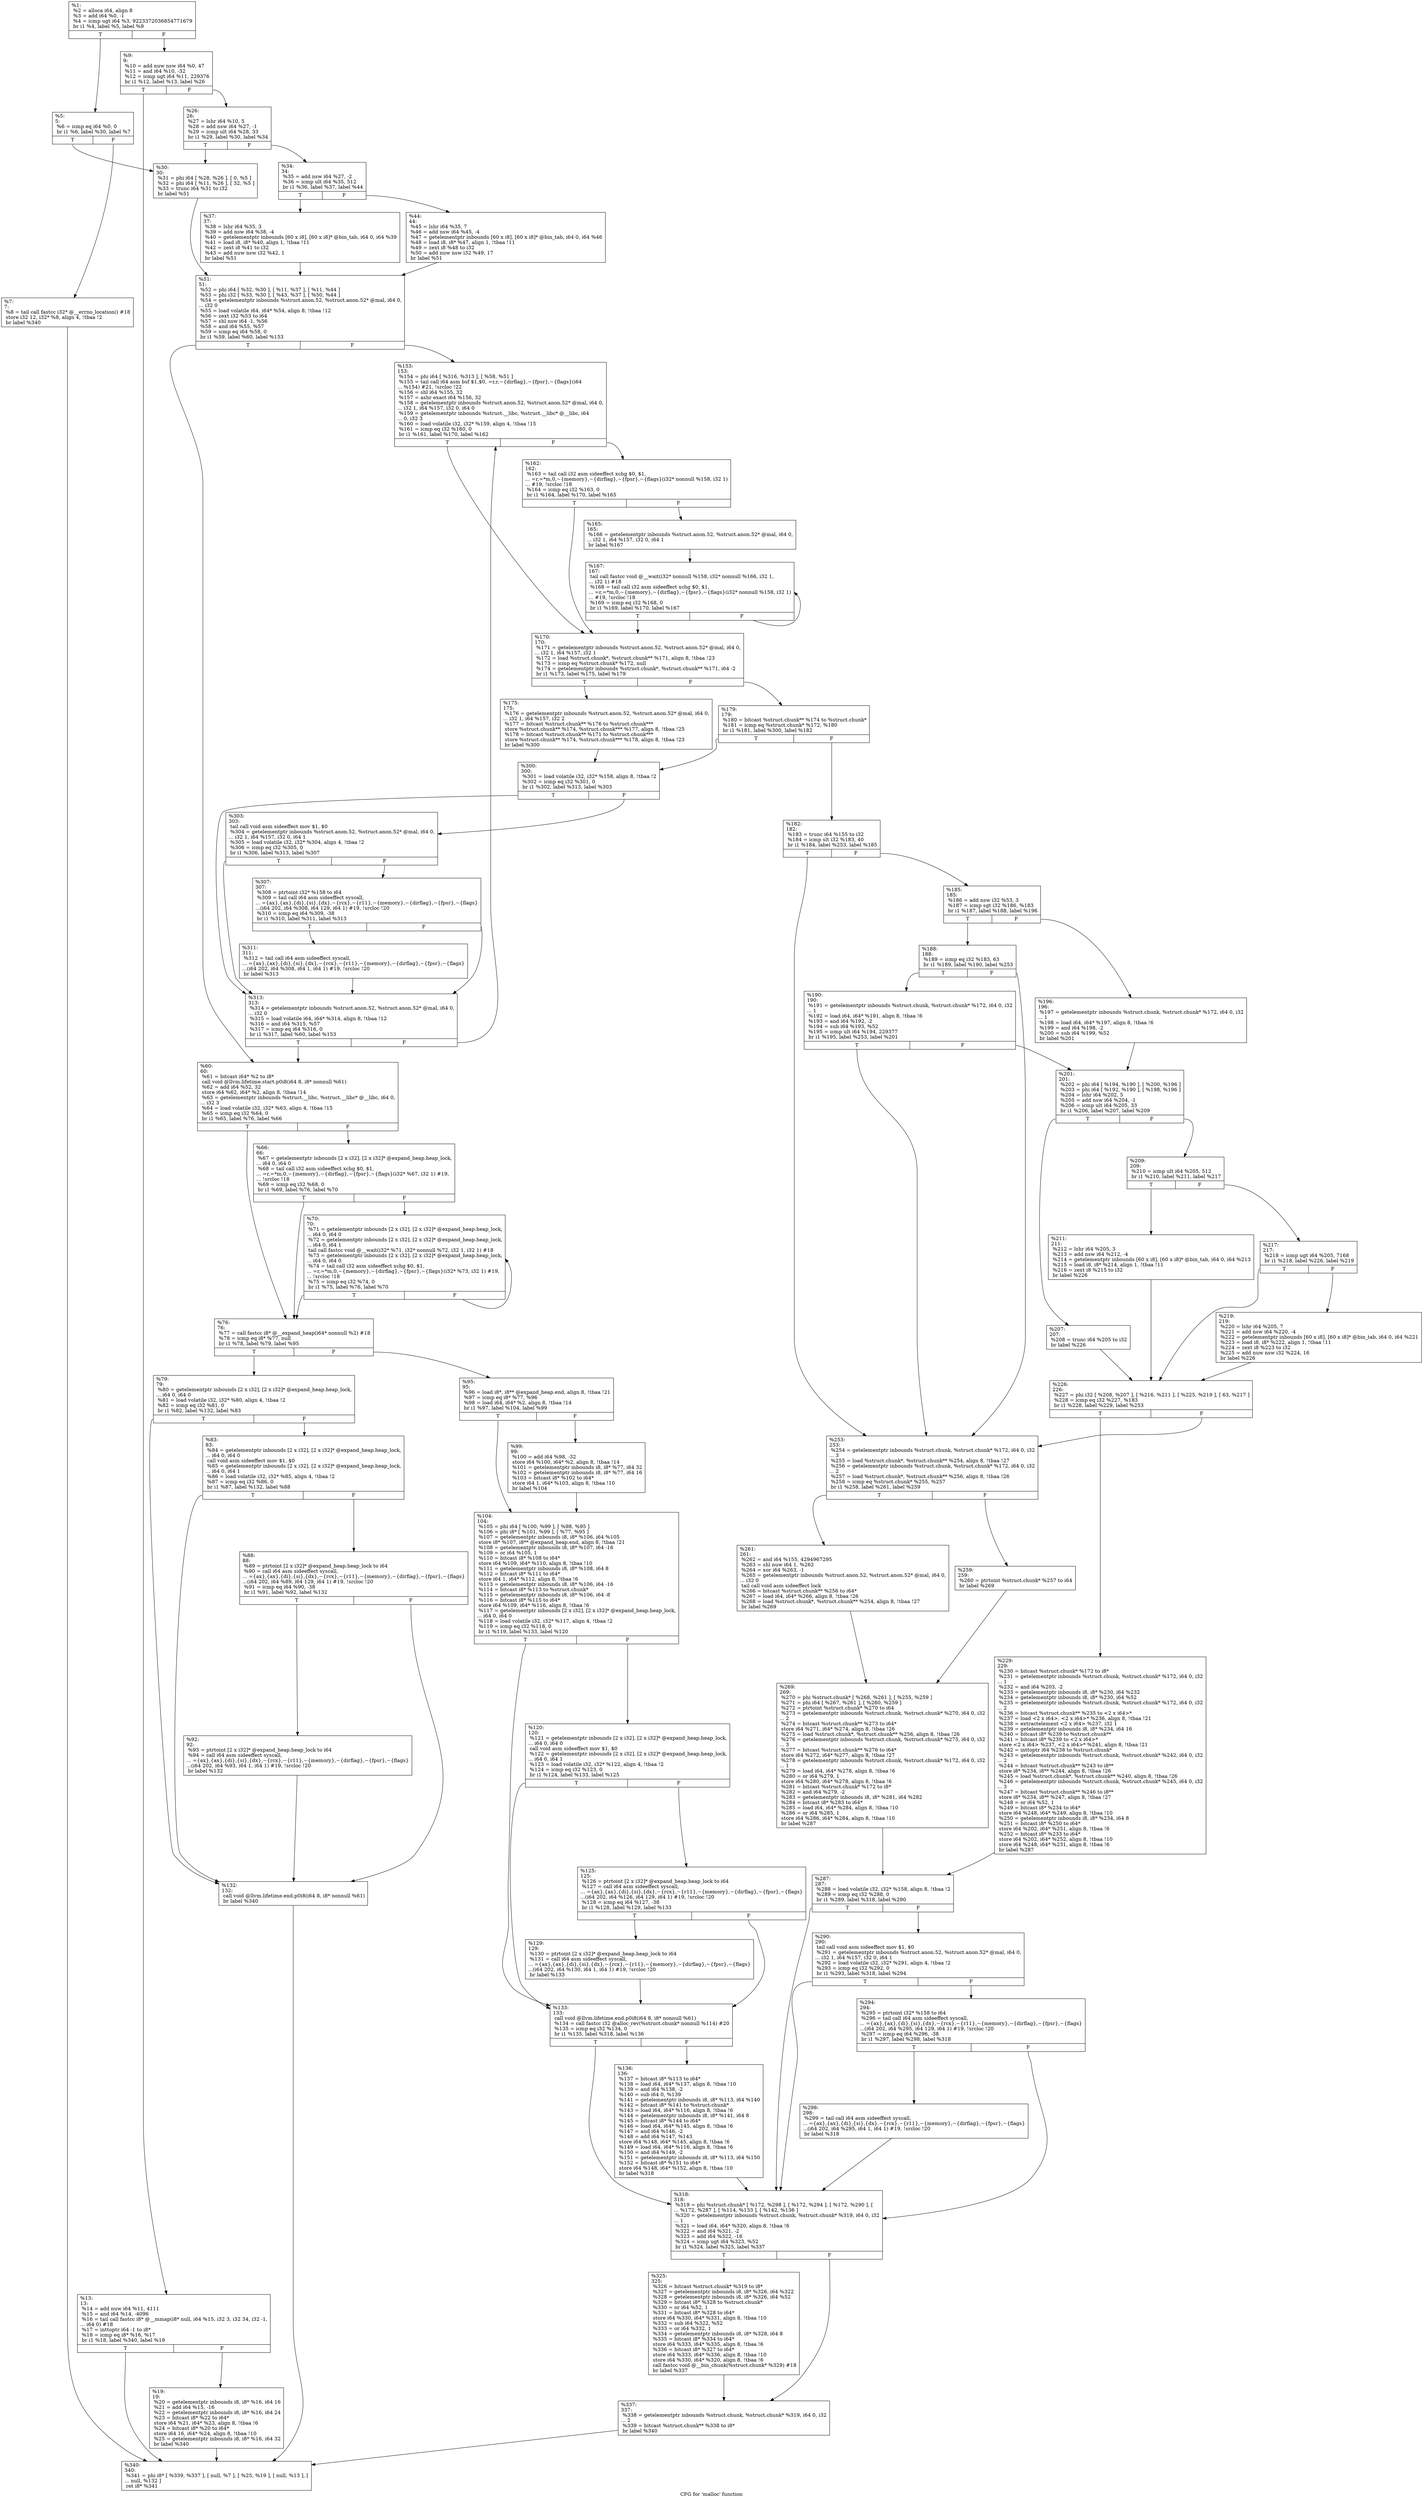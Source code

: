 digraph "CFG for 'malloc' function" {
	label="CFG for 'malloc' function";

	Node0x1ffc340 [shape=record,label="{%1:\l  %2 = alloca i64, align 8\l  %3 = add i64 %0, -1\l  %4 = icmp ugt i64 %3, 9223372036854771679\l  br i1 %4, label %5, label %9\l|{<s0>T|<s1>F}}"];
	Node0x1ffc340:s0 -> Node0x1ffc390;
	Node0x1ffc340:s1 -> Node0x1ffc430;
	Node0x1ffc390 [shape=record,label="{%5:\l5:                                                \l  %6 = icmp eq i64 %0, 0\l  br i1 %6, label %30, label %7\l|{<s0>T|<s1>F}}"];
	Node0x1ffc390:s0 -> Node0x1ffc570;
	Node0x1ffc390:s1 -> Node0x1ffc3e0;
	Node0x1ffc3e0 [shape=record,label="{%7:\l7:                                                \l  %8 = tail call fastcc i32* @__errno_location() #18\l  store i32 12, i32* %8, align 4, !tbaa !2\l  br label %340\l}"];
	Node0x1ffc3e0 -> Node0x1ffd790;
	Node0x1ffc430 [shape=record,label="{%9:\l9:                                                \l  %10 = add nuw nsw i64 %0, 47\l  %11 = and i64 %10, -32\l  %12 = icmp ugt i64 %11, 229376\l  br i1 %12, label %13, label %26\l|{<s0>T|<s1>F}}"];
	Node0x1ffc430:s0 -> Node0x1ffc480;
	Node0x1ffc430:s1 -> Node0x1ffc520;
	Node0x1ffc480 [shape=record,label="{%13:\l13:                                               \l  %14 = add nuw i64 %11, 4111\l  %15 = and i64 %14, -4096\l  %16 = tail call fastcc i8* @__mmap(i8* null, i64 %15, i32 3, i32 34, i32 -1,\l... i64 0) #18\l  %17 = inttoptr i64 -1 to i8*\l  %18 = icmp eq i8* %16, %17\l  br i1 %18, label %340, label %19\l|{<s0>T|<s1>F}}"];
	Node0x1ffc480:s0 -> Node0x1ffd790;
	Node0x1ffc480:s1 -> Node0x1ffc4d0;
	Node0x1ffc4d0 [shape=record,label="{%19:\l19:                                               \l  %20 = getelementptr inbounds i8, i8* %16, i64 16\l  %21 = add i64 %15, -16\l  %22 = getelementptr inbounds i8, i8* %16, i64 24\l  %23 = bitcast i8* %22 to i64*\l  store i64 %21, i64* %23, align 8, !tbaa !6\l  %24 = bitcast i8* %20 to i64*\l  store i64 16, i64* %24, align 8, !tbaa !10\l  %25 = getelementptr inbounds i8, i8* %16, i64 32\l  br label %340\l}"];
	Node0x1ffc4d0 -> Node0x1ffd790;
	Node0x1ffc520 [shape=record,label="{%26:\l26:                                               \l  %27 = lshr i64 %10, 5\l  %28 = add nsw i64 %27, -1\l  %29 = icmp ult i64 %28, 33\l  br i1 %29, label %30, label %34\l|{<s0>T|<s1>F}}"];
	Node0x1ffc520:s0 -> Node0x1ffc570;
	Node0x1ffc520:s1 -> Node0x1ffc5c0;
	Node0x1ffc570 [shape=record,label="{%30:\l30:                                               \l  %31 = phi i64 [ %28, %26 ], [ 0, %5 ]\l  %32 = phi i64 [ %11, %26 ], [ 32, %5 ]\l  %33 = trunc i64 %31 to i32\l  br label %51\l}"];
	Node0x1ffc570 -> Node0x1ffc6b0;
	Node0x1ffc5c0 [shape=record,label="{%34:\l34:                                               \l  %35 = add nsw i64 %27, -2\l  %36 = icmp ult i64 %35, 512\l  br i1 %36, label %37, label %44\l|{<s0>T|<s1>F}}"];
	Node0x1ffc5c0:s0 -> Node0x1ffc610;
	Node0x1ffc5c0:s1 -> Node0x1ffc660;
	Node0x1ffc610 [shape=record,label="{%37:\l37:                                               \l  %38 = lshr i64 %35, 3\l  %39 = add nsw i64 %38, -4\l  %40 = getelementptr inbounds [60 x i8], [60 x i8]* @bin_tab, i64 0, i64 %39\l  %41 = load i8, i8* %40, align 1, !tbaa !11\l  %42 = zext i8 %41 to i32\l  %43 = add nuw nsw i32 %42, 1\l  br label %51\l}"];
	Node0x1ffc610 -> Node0x1ffc6b0;
	Node0x1ffc660 [shape=record,label="{%44:\l44:                                               \l  %45 = lshr i64 %35, 7\l  %46 = add nsw i64 %45, -4\l  %47 = getelementptr inbounds [60 x i8], [60 x i8]* @bin_tab, i64 0, i64 %46\l  %48 = load i8, i8* %47, align 1, !tbaa !11\l  %49 = zext i8 %48 to i32\l  %50 = add nuw nsw i32 %49, 17\l  br label %51\l}"];
	Node0x1ffc660 -> Node0x1ffc6b0;
	Node0x1ffc6b0 [shape=record,label="{%51:\l51:                                               \l  %52 = phi i64 [ %32, %30 ], [ %11, %37 ], [ %11, %44 ]\l  %53 = phi i32 [ %33, %30 ], [ %43, %37 ], [ %50, %44 ]\l  %54 = getelementptr inbounds %struct.anon.52, %struct.anon.52* @mal, i64 0,\l... i32 0\l  %55 = load volatile i64, i64* %54, align 8, !tbaa !12\l  %56 = zext i32 %53 to i64\l  %57 = shl nsw i64 -1, %56\l  %58 = and i64 %55, %57\l  %59 = icmp eq i64 %58, 0\l  br i1 %59, label %60, label %153\l|{<s0>T|<s1>F}}"];
	Node0x1ffc6b0:s0 -> Node0x1ffc700;
	Node0x1ffc6b0:s1 -> Node0x1ffcc50;
	Node0x1ffc700 [shape=record,label="{%60:\l60:                                               \l  %61 = bitcast i64* %2 to i8*\l  call void @llvm.lifetime.start.p0i8(i64 8, i8* nonnull %61)\l  %62 = add i64 %52, 32\l  store i64 %62, i64* %2, align 8, !tbaa !14\l  %63 = getelementptr inbounds %struct.__libc, %struct.__libc* @__libc, i64 0,\l... i32 3\l  %64 = load volatile i32, i32* %63, align 4, !tbaa !15\l  %65 = icmp eq i32 %64, 0\l  br i1 %65, label %76, label %66\l|{<s0>T|<s1>F}}"];
	Node0x1ffc700:s0 -> Node0x1ffc7f0;
	Node0x1ffc700:s1 -> Node0x1ffc750;
	Node0x1ffc750 [shape=record,label="{%66:\l66:                                               \l  %67 = getelementptr inbounds [2 x i32], [2 x i32]* @expand_heap.heap_lock,\l... i64 0, i64 0\l  %68 = tail call i32 asm sideeffect xchg $0, $1,\l... =r,=*m,0,~\{memory\},~\{dirflag\},~\{fpsr\},~\{flags\}(i32* %67, i32 1) #19,\l... !srcloc !18\l  %69 = icmp eq i32 %68, 0\l  br i1 %69, label %76, label %70\l|{<s0>T|<s1>F}}"];
	Node0x1ffc750:s0 -> Node0x1ffc7f0;
	Node0x1ffc750:s1 -> Node0x1ffc7a0;
	Node0x1ffc7a0 [shape=record,label="{%70:\l70:                                               \l  %71 = getelementptr inbounds [2 x i32], [2 x i32]* @expand_heap.heap_lock,\l... i64 0, i64 0\l  %72 = getelementptr inbounds [2 x i32], [2 x i32]* @expand_heap.heap_lock,\l... i64 0, i64 1\l  tail call fastcc void @__wait(i32* %71, i32* nonnull %72, i32 1, i32 1) #18\l  %73 = getelementptr inbounds [2 x i32], [2 x i32]* @expand_heap.heap_lock,\l... i64 0, i64 0\l  %74 = tail call i32 asm sideeffect xchg $0, $1,\l... =r,=*m,0,~\{memory\},~\{dirflag\},~\{fpsr\},~\{flags\}(i32* %73, i32 1) #19,\l... !srcloc !18\l  %75 = icmp eq i32 %74, 0\l  br i1 %75, label %76, label %70\l|{<s0>T|<s1>F}}"];
	Node0x1ffc7a0:s0 -> Node0x1ffc7f0;
	Node0x1ffc7a0:s1 -> Node0x1ffc7a0;
	Node0x1ffc7f0 [shape=record,label="{%76:\l76:                                               \l  %77 = call fastcc i8* @__expand_heap(i64* nonnull %2) #18\l  %78 = icmp eq i8* %77, null\l  br i1 %78, label %79, label %95\l|{<s0>T|<s1>F}}"];
	Node0x1ffc7f0:s0 -> Node0x1ffc840;
	Node0x1ffc7f0:s1 -> Node0x1ffc980;
	Node0x1ffc840 [shape=record,label="{%79:\l79:                                               \l  %80 = getelementptr inbounds [2 x i32], [2 x i32]* @expand_heap.heap_lock,\l... i64 0, i64 0\l  %81 = load volatile i32, i32* %80, align 4, !tbaa !2\l  %82 = icmp eq i32 %81, 0\l  br i1 %82, label %132, label %83\l|{<s0>T|<s1>F}}"];
	Node0x1ffc840:s0 -> Node0x1ffcb60;
	Node0x1ffc840:s1 -> Node0x1ffc890;
	Node0x1ffc890 [shape=record,label="{%83:\l83:                                               \l  %84 = getelementptr inbounds [2 x i32], [2 x i32]* @expand_heap.heap_lock,\l... i64 0, i64 0\l  call void asm sideeffect mov $1, $0 \l  %85 = getelementptr inbounds [2 x i32], [2 x i32]* @expand_heap.heap_lock,\l... i64 0, i64 1\l  %86 = load volatile i32, i32* %85, align 4, !tbaa !2\l  %87 = icmp eq i32 %86, 0\l  br i1 %87, label %132, label %88\l|{<s0>T|<s1>F}}"];
	Node0x1ffc890:s0 -> Node0x1ffcb60;
	Node0x1ffc890:s1 -> Node0x1ffc8e0;
	Node0x1ffc8e0 [shape=record,label="{%88:\l88:                                               \l  %89 = ptrtoint [2 x i32]* @expand_heap.heap_lock to i64\l  %90 = call i64 asm sideeffect syscall,\l... =\{ax\},\{ax\},\{di\},\{si\},\{dx\},~\{rcx\},~\{r11\},~\{memory\},~\{dirflag\},~\{fpsr\},~\{flags\}\l...(i64 202, i64 %89, i64 129, i64 1) #19, !srcloc !20\l  %91 = icmp eq i64 %90, -38\l  br i1 %91, label %92, label %132\l|{<s0>T|<s1>F}}"];
	Node0x1ffc8e0:s0 -> Node0x1ffc930;
	Node0x1ffc8e0:s1 -> Node0x1ffcb60;
	Node0x1ffc930 [shape=record,label="{%92:\l92:                                               \l  %93 = ptrtoint [2 x i32]* @expand_heap.heap_lock to i64\l  %94 = call i64 asm sideeffect syscall,\l... =\{ax\},\{ax\},\{di\},\{si\},\{dx\},~\{rcx\},~\{r11\},~\{memory\},~\{dirflag\},~\{fpsr\},~\{flags\}\l...(i64 202, i64 %93, i64 1, i64 1) #19, !srcloc !20\l  br label %132\l}"];
	Node0x1ffc930 -> Node0x1ffcb60;
	Node0x1ffc980 [shape=record,label="{%95:\l95:                                               \l  %96 = load i8*, i8** @expand_heap.end, align 8, !tbaa !21\l  %97 = icmp eq i8* %77, %96\l  %98 = load i64, i64* %2, align 8, !tbaa !14\l  br i1 %97, label %104, label %99\l|{<s0>T|<s1>F}}"];
	Node0x1ffc980:s0 -> Node0x1ffca20;
	Node0x1ffc980:s1 -> Node0x1ffc9d0;
	Node0x1ffc9d0 [shape=record,label="{%99:\l99:                                               \l  %100 = add i64 %98, -32\l  store i64 %100, i64* %2, align 8, !tbaa !14\l  %101 = getelementptr inbounds i8, i8* %77, i64 32\l  %102 = getelementptr inbounds i8, i8* %77, i64 16\l  %103 = bitcast i8* %102 to i64*\l  store i64 1, i64* %103, align 8, !tbaa !10\l  br label %104\l}"];
	Node0x1ffc9d0 -> Node0x1ffca20;
	Node0x1ffca20 [shape=record,label="{%104:\l104:                                              \l  %105 = phi i64 [ %100, %99 ], [ %98, %95 ]\l  %106 = phi i8* [ %101, %99 ], [ %77, %95 ]\l  %107 = getelementptr inbounds i8, i8* %106, i64 %105\l  store i8* %107, i8** @expand_heap.end, align 8, !tbaa !21\l  %108 = getelementptr inbounds i8, i8* %107, i64 -16\l  %109 = or i64 %105, 1\l  %110 = bitcast i8* %108 to i64*\l  store i64 %109, i64* %110, align 8, !tbaa !10\l  %111 = getelementptr inbounds i8, i8* %108, i64 8\l  %112 = bitcast i8* %111 to i64*\l  store i64 1, i64* %112, align 8, !tbaa !6\l  %113 = getelementptr inbounds i8, i8* %106, i64 -16\l  %114 = bitcast i8* %113 to %struct.chunk*\l  %115 = getelementptr inbounds i8, i8* %106, i64 -8\l  %116 = bitcast i8* %115 to i64*\l  store i64 %109, i64* %116, align 8, !tbaa !6\l  %117 = getelementptr inbounds [2 x i32], [2 x i32]* @expand_heap.heap_lock,\l... i64 0, i64 0\l  %118 = load volatile i32, i32* %117, align 4, !tbaa !2\l  %119 = icmp eq i32 %118, 0\l  br i1 %119, label %133, label %120\l|{<s0>T|<s1>F}}"];
	Node0x1ffca20:s0 -> Node0x1ffcbb0;
	Node0x1ffca20:s1 -> Node0x1ffca70;
	Node0x1ffca70 [shape=record,label="{%120:\l120:                                              \l  %121 = getelementptr inbounds [2 x i32], [2 x i32]* @expand_heap.heap_lock,\l... i64 0, i64 0\l  call void asm sideeffect mov $1, $0 \l  %122 = getelementptr inbounds [2 x i32], [2 x i32]* @expand_heap.heap_lock,\l... i64 0, i64 1\l  %123 = load volatile i32, i32* %122, align 4, !tbaa !2\l  %124 = icmp eq i32 %123, 0\l  br i1 %124, label %133, label %125\l|{<s0>T|<s1>F}}"];
	Node0x1ffca70:s0 -> Node0x1ffcbb0;
	Node0x1ffca70:s1 -> Node0x1ffcac0;
	Node0x1ffcac0 [shape=record,label="{%125:\l125:                                              \l  %126 = ptrtoint [2 x i32]* @expand_heap.heap_lock to i64\l  %127 = call i64 asm sideeffect syscall,\l... =\{ax\},\{ax\},\{di\},\{si\},\{dx\},~\{rcx\},~\{r11\},~\{memory\},~\{dirflag\},~\{fpsr\},~\{flags\}\l...(i64 202, i64 %126, i64 129, i64 1) #19, !srcloc !20\l  %128 = icmp eq i64 %127, -38\l  br i1 %128, label %129, label %133\l|{<s0>T|<s1>F}}"];
	Node0x1ffcac0:s0 -> Node0x1ffcb10;
	Node0x1ffcac0:s1 -> Node0x1ffcbb0;
	Node0x1ffcb10 [shape=record,label="{%129:\l129:                                              \l  %130 = ptrtoint [2 x i32]* @expand_heap.heap_lock to i64\l  %131 = call i64 asm sideeffect syscall,\l... =\{ax\},\{ax\},\{di\},\{si\},\{dx\},~\{rcx\},~\{r11\},~\{memory\},~\{dirflag\},~\{fpsr\},~\{flags\}\l...(i64 202, i64 %130, i64 1, i64 1) #19, !srcloc !20\l  br label %133\l}"];
	Node0x1ffcb10 -> Node0x1ffcbb0;
	Node0x1ffcb60 [shape=record,label="{%132:\l132:                                              \l  call void @llvm.lifetime.end.p0i8(i64 8, i8* nonnull %61)\l  br label %340\l}"];
	Node0x1ffcb60 -> Node0x1ffd790;
	Node0x1ffcbb0 [shape=record,label="{%133:\l133:                                              \l  call void @llvm.lifetime.end.p0i8(i64 8, i8* nonnull %61)\l  %134 = call fastcc i32 @alloc_rev(%struct.chunk* nonnull %114) #20\l  %135 = icmp eq i32 %134, 0\l  br i1 %135, label %318, label %136\l|{<s0>T|<s1>F}}"];
	Node0x1ffcbb0:s0 -> Node0x1ffd6a0;
	Node0x1ffcbb0:s1 -> Node0x1ffcc00;
	Node0x1ffcc00 [shape=record,label="{%136:\l136:                                              \l  %137 = bitcast i8* %113 to i64*\l  %138 = load i64, i64* %137, align 8, !tbaa !10\l  %139 = and i64 %138, -2\l  %140 = sub i64 0, %139\l  %141 = getelementptr inbounds i8, i8* %113, i64 %140\l  %142 = bitcast i8* %141 to %struct.chunk*\l  %143 = load i64, i64* %116, align 8, !tbaa !6\l  %144 = getelementptr inbounds i8, i8* %141, i64 8\l  %145 = bitcast i8* %144 to i64*\l  %146 = load i64, i64* %145, align 8, !tbaa !6\l  %147 = and i64 %146, -2\l  %148 = add i64 %147, %143\l  store i64 %148, i64* %145, align 8, !tbaa !6\l  %149 = load i64, i64* %116, align 8, !tbaa !6\l  %150 = and i64 %149, -2\l  %151 = getelementptr inbounds i8, i8* %113, i64 %150\l  %152 = bitcast i8* %151 to i64*\l  store i64 %148, i64* %152, align 8, !tbaa !10\l  br label %318\l}"];
	Node0x1ffcc00 -> Node0x1ffd6a0;
	Node0x1ffcc50 [shape=record,label="{%153:\l153:                                              \l  %154 = phi i64 [ %316, %313 ], [ %58, %51 ]\l  %155 = tail call i64 asm bsf $1,$0, =r,r,~\{dirflag\},~\{fpsr\},~\{flags\}(i64\l... %154) #21, !srcloc !22\l  %156 = shl i64 %155, 32\l  %157 = ashr exact i64 %156, 32\l  %158 = getelementptr inbounds %struct.anon.52, %struct.anon.52* @mal, i64 0,\l... i32 1, i64 %157, i32 0, i64 0\l  %159 = getelementptr inbounds %struct.__libc, %struct.__libc* @__libc, i64\l... 0, i32 3\l  %160 = load volatile i32, i32* %159, align 4, !tbaa !15\l  %161 = icmp eq i32 %160, 0\l  br i1 %161, label %170, label %162\l|{<s0>T|<s1>F}}"];
	Node0x1ffcc50:s0 -> Node0x1ffcd90;
	Node0x1ffcc50:s1 -> Node0x1ffcca0;
	Node0x1ffcca0 [shape=record,label="{%162:\l162:                                              \l  %163 = tail call i32 asm sideeffect xchg $0, $1,\l... =r,=*m,0,~\{memory\},~\{dirflag\},~\{fpsr\},~\{flags\}(i32* nonnull %158, i32 1)\l... #19, !srcloc !18\l  %164 = icmp eq i32 %163, 0\l  br i1 %164, label %170, label %165\l|{<s0>T|<s1>F}}"];
	Node0x1ffcca0:s0 -> Node0x1ffcd90;
	Node0x1ffcca0:s1 -> Node0x1ffccf0;
	Node0x1ffccf0 [shape=record,label="{%165:\l165:                                              \l  %166 = getelementptr inbounds %struct.anon.52, %struct.anon.52* @mal, i64 0,\l... i32 1, i64 %157, i32 0, i64 1\l  br label %167\l}"];
	Node0x1ffccf0 -> Node0x1ffcd40;
	Node0x1ffcd40 [shape=record,label="{%167:\l167:                                              \l  tail call fastcc void @__wait(i32* nonnull %158, i32* nonnull %166, i32 1,\l... i32 1) #18\l  %168 = tail call i32 asm sideeffect xchg $0, $1,\l... =r,=*m,0,~\{memory\},~\{dirflag\},~\{fpsr\},~\{flags\}(i32* nonnull %158, i32 1)\l... #19, !srcloc !18\l  %169 = icmp eq i32 %168, 0\l  br i1 %169, label %170, label %167\l|{<s0>T|<s1>F}}"];
	Node0x1ffcd40:s0 -> Node0x1ffcd90;
	Node0x1ffcd40:s1 -> Node0x1ffcd40;
	Node0x1ffcd90 [shape=record,label="{%170:\l170:                                              \l  %171 = getelementptr inbounds %struct.anon.52, %struct.anon.52* @mal, i64 0,\l... i32 1, i64 %157, i32 1\l  %172 = load %struct.chunk*, %struct.chunk** %171, align 8, !tbaa !23\l  %173 = icmp eq %struct.chunk* %172, null\l  %174 = getelementptr inbounds %struct.chunk*, %struct.chunk** %171, i64 -2\l  br i1 %173, label %175, label %179\l|{<s0>T|<s1>F}}"];
	Node0x1ffcd90:s0 -> Node0x1ffcde0;
	Node0x1ffcd90:s1 -> Node0x1ffce30;
	Node0x1ffcde0 [shape=record,label="{%175:\l175:                                              \l  %176 = getelementptr inbounds %struct.anon.52, %struct.anon.52* @mal, i64 0,\l... i32 1, i64 %157, i32 2\l  %177 = bitcast %struct.chunk** %176 to %struct.chunk***\l  store %struct.chunk** %174, %struct.chunk*** %177, align 8, !tbaa !25\l  %178 = bitcast %struct.chunk** %171 to %struct.chunk***\l  store %struct.chunk** %174, %struct.chunk*** %178, align 8, !tbaa !23\l  br label %300\l}"];
	Node0x1ffcde0 -> Node0x1ffd510;
	Node0x1ffce30 [shape=record,label="{%179:\l179:                                              \l  %180 = bitcast %struct.chunk** %174 to %struct.chunk*\l  %181 = icmp eq %struct.chunk* %172, %180\l  br i1 %181, label %300, label %182\l|{<s0>T|<s1>F}}"];
	Node0x1ffce30:s0 -> Node0x1ffd510;
	Node0x1ffce30:s1 -> Node0x1ffce80;
	Node0x1ffce80 [shape=record,label="{%182:\l182:                                              \l  %183 = trunc i64 %155 to i32\l  %184 = icmp slt i32 %183, 40\l  br i1 %184, label %253, label %185\l|{<s0>T|<s1>F}}"];
	Node0x1ffce80:s0 -> Node0x1ffd290;
	Node0x1ffce80:s1 -> Node0x1ffced0;
	Node0x1ffced0 [shape=record,label="{%185:\l185:                                              \l  %186 = add nsw i32 %53, 3\l  %187 = icmp sgt i32 %186, %183\l  br i1 %187, label %188, label %196\l|{<s0>T|<s1>F}}"];
	Node0x1ffced0:s0 -> Node0x1ffcf20;
	Node0x1ffced0:s1 -> Node0x1ffcfc0;
	Node0x1ffcf20 [shape=record,label="{%188:\l188:                                              \l  %189 = icmp eq i32 %183, 63\l  br i1 %189, label %190, label %253\l|{<s0>T|<s1>F}}"];
	Node0x1ffcf20:s0 -> Node0x1ffcf70;
	Node0x1ffcf20:s1 -> Node0x1ffd290;
	Node0x1ffcf70 [shape=record,label="{%190:\l190:                                              \l  %191 = getelementptr inbounds %struct.chunk, %struct.chunk* %172, i64 0, i32\l... 1\l  %192 = load i64, i64* %191, align 8, !tbaa !6\l  %193 = and i64 %192, -2\l  %194 = sub i64 %193, %52\l  %195 = icmp ult i64 %194, 229377\l  br i1 %195, label %253, label %201\l|{<s0>T|<s1>F}}"];
	Node0x1ffcf70:s0 -> Node0x1ffd290;
	Node0x1ffcf70:s1 -> Node0x1ffd010;
	Node0x1ffcfc0 [shape=record,label="{%196:\l196:                                              \l  %197 = getelementptr inbounds %struct.chunk, %struct.chunk* %172, i64 0, i32\l... 1\l  %198 = load i64, i64* %197, align 8, !tbaa !6\l  %199 = and i64 %198, -2\l  %200 = sub i64 %199, %52\l  br label %201\l}"];
	Node0x1ffcfc0 -> Node0x1ffd010;
	Node0x1ffd010 [shape=record,label="{%201:\l201:                                              \l  %202 = phi i64 [ %194, %190 ], [ %200, %196 ]\l  %203 = phi i64 [ %192, %190 ], [ %198, %196 ]\l  %204 = lshr i64 %202, 5\l  %205 = add nsw i64 %204, -1\l  %206 = icmp ult i64 %205, 33\l  br i1 %206, label %207, label %209\l|{<s0>T|<s1>F}}"];
	Node0x1ffd010:s0 -> Node0x1ffd060;
	Node0x1ffd010:s1 -> Node0x1ffd0b0;
	Node0x1ffd060 [shape=record,label="{%207:\l207:                                              \l  %208 = trunc i64 %205 to i32\l  br label %226\l}"];
	Node0x1ffd060 -> Node0x1ffd1f0;
	Node0x1ffd0b0 [shape=record,label="{%209:\l209:                                              \l  %210 = icmp ult i64 %205, 512\l  br i1 %210, label %211, label %217\l|{<s0>T|<s1>F}}"];
	Node0x1ffd0b0:s0 -> Node0x1ffd100;
	Node0x1ffd0b0:s1 -> Node0x1ffd150;
	Node0x1ffd100 [shape=record,label="{%211:\l211:                                              \l  %212 = lshr i64 %205, 3\l  %213 = add nsw i64 %212, -4\l  %214 = getelementptr inbounds [60 x i8], [60 x i8]* @bin_tab, i64 0, i64 %213\l  %215 = load i8, i8* %214, align 1, !tbaa !11\l  %216 = zext i8 %215 to i32\l  br label %226\l}"];
	Node0x1ffd100 -> Node0x1ffd1f0;
	Node0x1ffd150 [shape=record,label="{%217:\l217:                                              \l  %218 = icmp ugt i64 %205, 7168\l  br i1 %218, label %226, label %219\l|{<s0>T|<s1>F}}"];
	Node0x1ffd150:s0 -> Node0x1ffd1f0;
	Node0x1ffd150:s1 -> Node0x1ffd1a0;
	Node0x1ffd1a0 [shape=record,label="{%219:\l219:                                              \l  %220 = lshr i64 %205, 7\l  %221 = add nsw i64 %220, -4\l  %222 = getelementptr inbounds [60 x i8], [60 x i8]* @bin_tab, i64 0, i64 %221\l  %223 = load i8, i8* %222, align 1, !tbaa !11\l  %224 = zext i8 %223 to i32\l  %225 = add nuw nsw i32 %224, 16\l  br label %226\l}"];
	Node0x1ffd1a0 -> Node0x1ffd1f0;
	Node0x1ffd1f0 [shape=record,label="{%226:\l226:                                              \l  %227 = phi i32 [ %208, %207 ], [ %216, %211 ], [ %225, %219 ], [ 63, %217 ]\l  %228 = icmp eq i32 %227, %183\l  br i1 %228, label %229, label %253\l|{<s0>T|<s1>F}}"];
	Node0x1ffd1f0:s0 -> Node0x1ffd240;
	Node0x1ffd1f0:s1 -> Node0x1ffd290;
	Node0x1ffd240 [shape=record,label="{%229:\l229:                                              \l  %230 = bitcast %struct.chunk* %172 to i8*\l  %231 = getelementptr inbounds %struct.chunk, %struct.chunk* %172, i64 0, i32\l... 1\l  %232 = and i64 %203, -2\l  %233 = getelementptr inbounds i8, i8* %230, i64 %232\l  %234 = getelementptr inbounds i8, i8* %230, i64 %52\l  %235 = getelementptr inbounds %struct.chunk, %struct.chunk* %172, i64 0, i32\l... 2\l  %236 = bitcast %struct.chunk** %235 to \<2 x i64\>*\l  %237 = load \<2 x i64\>, \<2 x i64\>* %236, align 8, !tbaa !21\l  %238 = extractelement \<2 x i64\> %237, i32 1\l  %239 = getelementptr inbounds i8, i8* %234, i64 16\l  %240 = bitcast i8* %239 to %struct.chunk**\l  %241 = bitcast i8* %239 to \<2 x i64\>*\l  store \<2 x i64\> %237, \<2 x i64\>* %241, align 8, !tbaa !21\l  %242 = inttoptr i64 %238 to %struct.chunk*\l  %243 = getelementptr inbounds %struct.chunk, %struct.chunk* %242, i64 0, i32\l... 2\l  %244 = bitcast %struct.chunk** %243 to i8**\l  store i8* %234, i8** %244, align 8, !tbaa !26\l  %245 = load %struct.chunk*, %struct.chunk** %240, align 8, !tbaa !26\l  %246 = getelementptr inbounds %struct.chunk, %struct.chunk* %245, i64 0, i32\l... 3\l  %247 = bitcast %struct.chunk** %246 to i8**\l  store i8* %234, i8** %247, align 8, !tbaa !27\l  %248 = or i64 %52, 1\l  %249 = bitcast i8* %234 to i64*\l  store i64 %248, i64* %249, align 8, !tbaa !10\l  %250 = getelementptr inbounds i8, i8* %234, i64 8\l  %251 = bitcast i8* %250 to i64*\l  store i64 %202, i64* %251, align 8, !tbaa !6\l  %252 = bitcast i8* %233 to i64*\l  store i64 %202, i64* %252, align 8, !tbaa !10\l  store i64 %248, i64* %231, align 8, !tbaa !6\l  br label %287\l}"];
	Node0x1ffd240 -> Node0x1ffd3d0;
	Node0x1ffd290 [shape=record,label="{%253:\l253:                                              \l  %254 = getelementptr inbounds %struct.chunk, %struct.chunk* %172, i64 0, i32\l... 3\l  %255 = load %struct.chunk*, %struct.chunk** %254, align 8, !tbaa !27\l  %256 = getelementptr inbounds %struct.chunk, %struct.chunk* %172, i64 0, i32\l... 2\l  %257 = load %struct.chunk*, %struct.chunk** %256, align 8, !tbaa !26\l  %258 = icmp eq %struct.chunk* %255, %257\l  br i1 %258, label %261, label %259\l|{<s0>T|<s1>F}}"];
	Node0x1ffd290:s0 -> Node0x1ffd330;
	Node0x1ffd290:s1 -> Node0x1ffd2e0;
	Node0x1ffd2e0 [shape=record,label="{%259:\l259:                                              \l  %260 = ptrtoint %struct.chunk* %257 to i64\l  br label %269\l}"];
	Node0x1ffd2e0 -> Node0x1ffd380;
	Node0x1ffd330 [shape=record,label="{%261:\l261:                                              \l  %262 = and i64 %155, 4294967295\l  %263 = shl nuw i64 1, %262\l  %264 = xor i64 %263, -1\l  %265 = getelementptr inbounds %struct.anon.52, %struct.anon.52* @mal, i64 0,\l... i32 0\l  tail call void asm sideeffect lock \l  %266 = bitcast %struct.chunk** %256 to i64*\l  %267 = load i64, i64* %266, align 8, !tbaa !26\l  %268 = load %struct.chunk*, %struct.chunk** %254, align 8, !tbaa !27\l  br label %269\l}"];
	Node0x1ffd330 -> Node0x1ffd380;
	Node0x1ffd380 [shape=record,label="{%269:\l269:                                              \l  %270 = phi %struct.chunk* [ %268, %261 ], [ %255, %259 ]\l  %271 = phi i64 [ %267, %261 ], [ %260, %259 ]\l  %272 = ptrtoint %struct.chunk* %270 to i64\l  %273 = getelementptr inbounds %struct.chunk, %struct.chunk* %270, i64 0, i32\l... 2\l  %274 = bitcast %struct.chunk** %273 to i64*\l  store i64 %271, i64* %274, align 8, !tbaa !26\l  %275 = load %struct.chunk*, %struct.chunk** %256, align 8, !tbaa !26\l  %276 = getelementptr inbounds %struct.chunk, %struct.chunk* %275, i64 0, i32\l... 3\l  %277 = bitcast %struct.chunk** %276 to i64*\l  store i64 %272, i64* %277, align 8, !tbaa !27\l  %278 = getelementptr inbounds %struct.chunk, %struct.chunk* %172, i64 0, i32\l... 1\l  %279 = load i64, i64* %278, align 8, !tbaa !6\l  %280 = or i64 %279, 1\l  store i64 %280, i64* %278, align 8, !tbaa !6\l  %281 = bitcast %struct.chunk* %172 to i8*\l  %282 = and i64 %279, -2\l  %283 = getelementptr inbounds i8, i8* %281, i64 %282\l  %284 = bitcast i8* %283 to i64*\l  %285 = load i64, i64* %284, align 8, !tbaa !10\l  %286 = or i64 %285, 1\l  store i64 %286, i64* %284, align 8, !tbaa !10\l  br label %287\l}"];
	Node0x1ffd380 -> Node0x1ffd3d0;
	Node0x1ffd3d0 [shape=record,label="{%287:\l287:                                              \l  %288 = load volatile i32, i32* %158, align 8, !tbaa !2\l  %289 = icmp eq i32 %288, 0\l  br i1 %289, label %318, label %290\l|{<s0>T|<s1>F}}"];
	Node0x1ffd3d0:s0 -> Node0x1ffd6a0;
	Node0x1ffd3d0:s1 -> Node0x1ffd420;
	Node0x1ffd420 [shape=record,label="{%290:\l290:                                              \l  tail call void asm sideeffect mov $1, $0 \l  %291 = getelementptr inbounds %struct.anon.52, %struct.anon.52* @mal, i64 0,\l... i32 1, i64 %157, i32 0, i64 1\l  %292 = load volatile i32, i32* %291, align 4, !tbaa !2\l  %293 = icmp eq i32 %292, 0\l  br i1 %293, label %318, label %294\l|{<s0>T|<s1>F}}"];
	Node0x1ffd420:s0 -> Node0x1ffd6a0;
	Node0x1ffd420:s1 -> Node0x1ffd470;
	Node0x1ffd470 [shape=record,label="{%294:\l294:                                              \l  %295 = ptrtoint i32* %158 to i64\l  %296 = tail call i64 asm sideeffect syscall,\l... =\{ax\},\{ax\},\{di\},\{si\},\{dx\},~\{rcx\},~\{r11\},~\{memory\},~\{dirflag\},~\{fpsr\},~\{flags\}\l...(i64 202, i64 %295, i64 129, i64 1) #19, !srcloc !20\l  %297 = icmp eq i64 %296, -38\l  br i1 %297, label %298, label %318\l|{<s0>T|<s1>F}}"];
	Node0x1ffd470:s0 -> Node0x1ffd4c0;
	Node0x1ffd470:s1 -> Node0x1ffd6a0;
	Node0x1ffd4c0 [shape=record,label="{%298:\l298:                                              \l  %299 = tail call i64 asm sideeffect syscall,\l... =\{ax\},\{ax\},\{di\},\{si\},\{dx\},~\{rcx\},~\{r11\},~\{memory\},~\{dirflag\},~\{fpsr\},~\{flags\}\l...(i64 202, i64 %295, i64 1, i64 1) #19, !srcloc !20\l  br label %318\l}"];
	Node0x1ffd4c0 -> Node0x1ffd6a0;
	Node0x1ffd510 [shape=record,label="{%300:\l300:                                              \l  %301 = load volatile i32, i32* %158, align 8, !tbaa !2\l  %302 = icmp eq i32 %301, 0\l  br i1 %302, label %313, label %303\l|{<s0>T|<s1>F}}"];
	Node0x1ffd510:s0 -> Node0x1ffd650;
	Node0x1ffd510:s1 -> Node0x1ffd560;
	Node0x1ffd560 [shape=record,label="{%303:\l303:                                              \l  tail call void asm sideeffect mov $1, $0 \l  %304 = getelementptr inbounds %struct.anon.52, %struct.anon.52* @mal, i64 0,\l... i32 1, i64 %157, i32 0, i64 1\l  %305 = load volatile i32, i32* %304, align 4, !tbaa !2\l  %306 = icmp eq i32 %305, 0\l  br i1 %306, label %313, label %307\l|{<s0>T|<s1>F}}"];
	Node0x1ffd560:s0 -> Node0x1ffd650;
	Node0x1ffd560:s1 -> Node0x1ffd5b0;
	Node0x1ffd5b0 [shape=record,label="{%307:\l307:                                              \l  %308 = ptrtoint i32* %158 to i64\l  %309 = tail call i64 asm sideeffect syscall,\l... =\{ax\},\{ax\},\{di\},\{si\},\{dx\},~\{rcx\},~\{r11\},~\{memory\},~\{dirflag\},~\{fpsr\},~\{flags\}\l...(i64 202, i64 %308, i64 129, i64 1) #19, !srcloc !20\l  %310 = icmp eq i64 %309, -38\l  br i1 %310, label %311, label %313\l|{<s0>T|<s1>F}}"];
	Node0x1ffd5b0:s0 -> Node0x1ffd600;
	Node0x1ffd5b0:s1 -> Node0x1ffd650;
	Node0x1ffd600 [shape=record,label="{%311:\l311:                                              \l  %312 = tail call i64 asm sideeffect syscall,\l... =\{ax\},\{ax\},\{di\},\{si\},\{dx\},~\{rcx\},~\{r11\},~\{memory\},~\{dirflag\},~\{fpsr\},~\{flags\}\l...(i64 202, i64 %308, i64 1, i64 1) #19, !srcloc !20\l  br label %313\l}"];
	Node0x1ffd600 -> Node0x1ffd650;
	Node0x1ffd650 [shape=record,label="{%313:\l313:                                              \l  %314 = getelementptr inbounds %struct.anon.52, %struct.anon.52* @mal, i64 0,\l... i32 0\l  %315 = load volatile i64, i64* %314, align 8, !tbaa !12\l  %316 = and i64 %315, %57\l  %317 = icmp eq i64 %316, 0\l  br i1 %317, label %60, label %153\l|{<s0>T|<s1>F}}"];
	Node0x1ffd650:s0 -> Node0x1ffc700;
	Node0x1ffd650:s1 -> Node0x1ffcc50;
	Node0x1ffd6a0 [shape=record,label="{%318:\l318:                                              \l  %319 = phi %struct.chunk* [ %172, %298 ], [ %172, %294 ], [ %172, %290 ], [\l... %172, %287 ], [ %114, %133 ], [ %142, %136 ]\l  %320 = getelementptr inbounds %struct.chunk, %struct.chunk* %319, i64 0, i32\l... 1\l  %321 = load i64, i64* %320, align 8, !tbaa !6\l  %322 = and i64 %321, -2\l  %323 = add i64 %322, -16\l  %324 = icmp ugt i64 %323, %52\l  br i1 %324, label %325, label %337\l|{<s0>T|<s1>F}}"];
	Node0x1ffd6a0:s0 -> Node0x1ffd6f0;
	Node0x1ffd6a0:s1 -> Node0x1ffd740;
	Node0x1ffd6f0 [shape=record,label="{%325:\l325:                                              \l  %326 = bitcast %struct.chunk* %319 to i8*\l  %327 = getelementptr inbounds i8, i8* %326, i64 %322\l  %328 = getelementptr inbounds i8, i8* %326, i64 %52\l  %329 = bitcast i8* %328 to %struct.chunk*\l  %330 = or i64 %52, 1\l  %331 = bitcast i8* %328 to i64*\l  store i64 %330, i64* %331, align 8, !tbaa !10\l  %332 = sub i64 %322, %52\l  %333 = or i64 %332, 1\l  %334 = getelementptr inbounds i8, i8* %328, i64 8\l  %335 = bitcast i8* %334 to i64*\l  store i64 %333, i64* %335, align 8, !tbaa !6\l  %336 = bitcast i8* %327 to i64*\l  store i64 %333, i64* %336, align 8, !tbaa !10\l  store i64 %330, i64* %320, align 8, !tbaa !6\l  call fastcc void @__bin_chunk(%struct.chunk* %329) #18\l  br label %337\l}"];
	Node0x1ffd6f0 -> Node0x1ffd740;
	Node0x1ffd740 [shape=record,label="{%337:\l337:                                              \l  %338 = getelementptr inbounds %struct.chunk, %struct.chunk* %319, i64 0, i32\l... 2\l  %339 = bitcast %struct.chunk** %338 to i8*\l  br label %340\l}"];
	Node0x1ffd740 -> Node0x1ffd790;
	Node0x1ffd790 [shape=record,label="{%340:\l340:                                              \l  %341 = phi i8* [ %339, %337 ], [ null, %7 ], [ %25, %19 ], [ null, %13 ], [\l... null, %132 ]\l  ret i8* %341\l}"];
}
